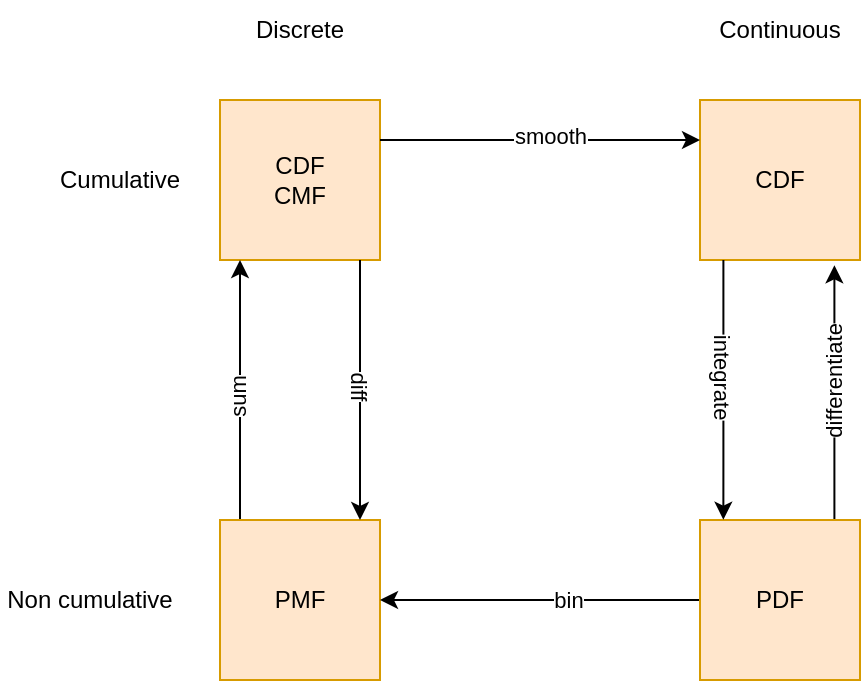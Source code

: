 <mxfile version="15.5.0" type="device"><diagram id="KZzf5B2bchDSexGC8GSw" name="Page-1"><mxGraphModel dx="918" dy="458" grid="1" gridSize="10" guides="1" tooltips="1" connect="1" arrows="1" fold="1" page="1" pageScale="1" pageWidth="827" pageHeight="1169" math="0" shadow="0"><root><mxCell id="0"/><mxCell id="1" parent="0"/><mxCell id="P_9eBlZGM9dw-7v-Wg7Q-23" value="" style="group" vertex="1" connectable="0" parent="1"><mxGeometry x="50" y="70" width="430" height="340" as="geometry"/></mxCell><mxCell id="P_9eBlZGM9dw-7v-Wg7Q-1" value="CDF&lt;br&gt;CMF" style="whiteSpace=wrap;html=1;aspect=fixed;fillColor=#ffe6cc;strokeColor=#d79b00;" vertex="1" parent="P_9eBlZGM9dw-7v-Wg7Q-23"><mxGeometry x="110" y="50" width="80" height="80" as="geometry"/></mxCell><mxCell id="P_9eBlZGM9dw-7v-Wg7Q-2" value="CDF" style="whiteSpace=wrap;html=1;aspect=fixed;fillColor=#ffe6cc;strokeColor=#d79b00;" vertex="1" parent="P_9eBlZGM9dw-7v-Wg7Q-23"><mxGeometry x="350" y="50" width="80" height="80" as="geometry"/></mxCell><mxCell id="P_9eBlZGM9dw-7v-Wg7Q-5" style="edgeStyle=orthogonalEdgeStyle;rounded=0;orthogonalLoop=1;jettySize=auto;html=1;entryX=0;entryY=0.25;entryDx=0;entryDy=0;exitX=1;exitY=0.25;exitDx=0;exitDy=0;" edge="1" parent="P_9eBlZGM9dw-7v-Wg7Q-23" source="P_9eBlZGM9dw-7v-Wg7Q-1" target="P_9eBlZGM9dw-7v-Wg7Q-2"><mxGeometry relative="1" as="geometry"/></mxCell><mxCell id="P_9eBlZGM9dw-7v-Wg7Q-6" value="smooth" style="edgeLabel;html=1;align=center;verticalAlign=middle;resizable=0;points=[];" vertex="1" connectable="0" parent="P_9eBlZGM9dw-7v-Wg7Q-5"><mxGeometry x="0.055" y="2" relative="1" as="geometry"><mxPoint as="offset"/></mxGeometry></mxCell><mxCell id="P_9eBlZGM9dw-7v-Wg7Q-17" style="edgeStyle=orthogonalEdgeStyle;rounded=0;orthogonalLoop=1;jettySize=auto;html=1;entryX=0.125;entryY=1;entryDx=0;entryDy=0;entryPerimeter=0;" edge="1" parent="P_9eBlZGM9dw-7v-Wg7Q-23" source="P_9eBlZGM9dw-7v-Wg7Q-3" target="P_9eBlZGM9dw-7v-Wg7Q-1"><mxGeometry relative="1" as="geometry"><Array as="points"><mxPoint x="120" y="270"/><mxPoint x="120" y="270"/></Array></mxGeometry></mxCell><mxCell id="P_9eBlZGM9dw-7v-Wg7Q-18" value="sum" style="edgeLabel;html=1;align=center;verticalAlign=middle;resizable=0;points=[];rotation=-90;" vertex="1" connectable="0" parent="P_9eBlZGM9dw-7v-Wg7Q-17"><mxGeometry x="-0.052" y="1" relative="1" as="geometry"><mxPoint as="offset"/></mxGeometry></mxCell><mxCell id="P_9eBlZGM9dw-7v-Wg7Q-3" value="PMF" style="whiteSpace=wrap;html=1;aspect=fixed;fillColor=#ffe6cc;strokeColor=#d79b00;" vertex="1" parent="P_9eBlZGM9dw-7v-Wg7Q-23"><mxGeometry x="110" y="260" width="80" height="80" as="geometry"/></mxCell><mxCell id="P_9eBlZGM9dw-7v-Wg7Q-15" style="edgeStyle=orthogonalEdgeStyle;rounded=0;orthogonalLoop=1;jettySize=auto;html=1;entryX=0.875;entryY=0;entryDx=0;entryDy=0;entryPerimeter=0;" edge="1" parent="P_9eBlZGM9dw-7v-Wg7Q-23" source="P_9eBlZGM9dw-7v-Wg7Q-1" target="P_9eBlZGM9dw-7v-Wg7Q-3"><mxGeometry relative="1" as="geometry"><Array as="points"><mxPoint x="180" y="180"/><mxPoint x="180" y="180"/></Array></mxGeometry></mxCell><mxCell id="P_9eBlZGM9dw-7v-Wg7Q-16" value="diff" style="edgeLabel;html=1;align=center;verticalAlign=middle;resizable=0;points=[];rotation=90;" vertex="1" connectable="0" parent="P_9eBlZGM9dw-7v-Wg7Q-15"><mxGeometry x="0.081" relative="1" as="geometry"><mxPoint y="-8" as="offset"/></mxGeometry></mxCell><mxCell id="P_9eBlZGM9dw-7v-Wg7Q-9" style="edgeStyle=orthogonalEdgeStyle;rounded=0;orthogonalLoop=1;jettySize=auto;html=1;entryX=0.84;entryY=1.033;entryDx=0;entryDy=0;entryPerimeter=0;" edge="1" parent="P_9eBlZGM9dw-7v-Wg7Q-23" source="P_9eBlZGM9dw-7v-Wg7Q-4" target="P_9eBlZGM9dw-7v-Wg7Q-2"><mxGeometry relative="1" as="geometry"><Array as="points"><mxPoint x="417" y="230"/></Array></mxGeometry></mxCell><mxCell id="P_9eBlZGM9dw-7v-Wg7Q-10" value="differentiate" style="edgeLabel;html=1;align=center;verticalAlign=middle;resizable=0;points=[];rotation=-90;" vertex="1" connectable="0" parent="P_9eBlZGM9dw-7v-Wg7Q-9"><mxGeometry x="0.093" relative="1" as="geometry"><mxPoint as="offset"/></mxGeometry></mxCell><mxCell id="P_9eBlZGM9dw-7v-Wg7Q-11" style="edgeStyle=orthogonalEdgeStyle;rounded=0;orthogonalLoop=1;jettySize=auto;html=1;exitX=0;exitY=0.5;exitDx=0;exitDy=0;entryX=1;entryY=0.5;entryDx=0;entryDy=0;" edge="1" parent="P_9eBlZGM9dw-7v-Wg7Q-23" source="P_9eBlZGM9dw-7v-Wg7Q-4" target="P_9eBlZGM9dw-7v-Wg7Q-3"><mxGeometry relative="1" as="geometry"/></mxCell><mxCell id="P_9eBlZGM9dw-7v-Wg7Q-12" value="bin" style="edgeLabel;html=1;align=center;verticalAlign=middle;resizable=0;points=[];" vertex="1" connectable="0" parent="P_9eBlZGM9dw-7v-Wg7Q-11"><mxGeometry x="0.184" y="1" relative="1" as="geometry"><mxPoint x="28" y="-1" as="offset"/></mxGeometry></mxCell><mxCell id="P_9eBlZGM9dw-7v-Wg7Q-4" value="PDF" style="whiteSpace=wrap;html=1;aspect=fixed;fillColor=#ffe6cc;strokeColor=#d79b00;" vertex="1" parent="P_9eBlZGM9dw-7v-Wg7Q-23"><mxGeometry x="350" y="260" width="80" height="80" as="geometry"/></mxCell><mxCell id="P_9eBlZGM9dw-7v-Wg7Q-7" style="edgeStyle=orthogonalEdgeStyle;rounded=0;orthogonalLoop=1;jettySize=auto;html=1;entryX=0.146;entryY=-0.002;entryDx=0;entryDy=0;entryPerimeter=0;" edge="1" parent="P_9eBlZGM9dw-7v-Wg7Q-23" source="P_9eBlZGM9dw-7v-Wg7Q-2" target="P_9eBlZGM9dw-7v-Wg7Q-4"><mxGeometry relative="1" as="geometry"><Array as="points"><mxPoint x="362" y="230"/></Array></mxGeometry></mxCell><mxCell id="P_9eBlZGM9dw-7v-Wg7Q-8" value="integrate" style="edgeLabel;html=1;align=center;verticalAlign=middle;resizable=0;points=[];rotation=90;" vertex="1" connectable="0" parent="P_9eBlZGM9dw-7v-Wg7Q-7"><mxGeometry x="-0.098" relative="1" as="geometry"><mxPoint as="offset"/></mxGeometry></mxCell><mxCell id="P_9eBlZGM9dw-7v-Wg7Q-19" value="Cumulative" style="text;html=1;strokeColor=none;fillColor=none;align=center;verticalAlign=middle;whiteSpace=wrap;rounded=0;" vertex="1" parent="P_9eBlZGM9dw-7v-Wg7Q-23"><mxGeometry x="30" y="75" width="60" height="30" as="geometry"/></mxCell><mxCell id="P_9eBlZGM9dw-7v-Wg7Q-20" value="Discrete" style="text;html=1;strokeColor=none;fillColor=none;align=center;verticalAlign=middle;whiteSpace=wrap;rounded=0;" vertex="1" parent="P_9eBlZGM9dw-7v-Wg7Q-23"><mxGeometry x="120" width="60" height="30" as="geometry"/></mxCell><mxCell id="P_9eBlZGM9dw-7v-Wg7Q-21" value="Non cumulative" style="text;html=1;strokeColor=none;fillColor=none;align=center;verticalAlign=middle;whiteSpace=wrap;rounded=0;" vertex="1" parent="P_9eBlZGM9dw-7v-Wg7Q-23"><mxGeometry y="285" width="90" height="30" as="geometry"/></mxCell><mxCell id="P_9eBlZGM9dw-7v-Wg7Q-22" value="Continuous" style="text;html=1;strokeColor=none;fillColor=none;align=center;verticalAlign=middle;whiteSpace=wrap;rounded=0;" vertex="1" parent="P_9eBlZGM9dw-7v-Wg7Q-23"><mxGeometry x="360" width="60" height="30" as="geometry"/></mxCell></root></mxGraphModel></diagram></mxfile>
